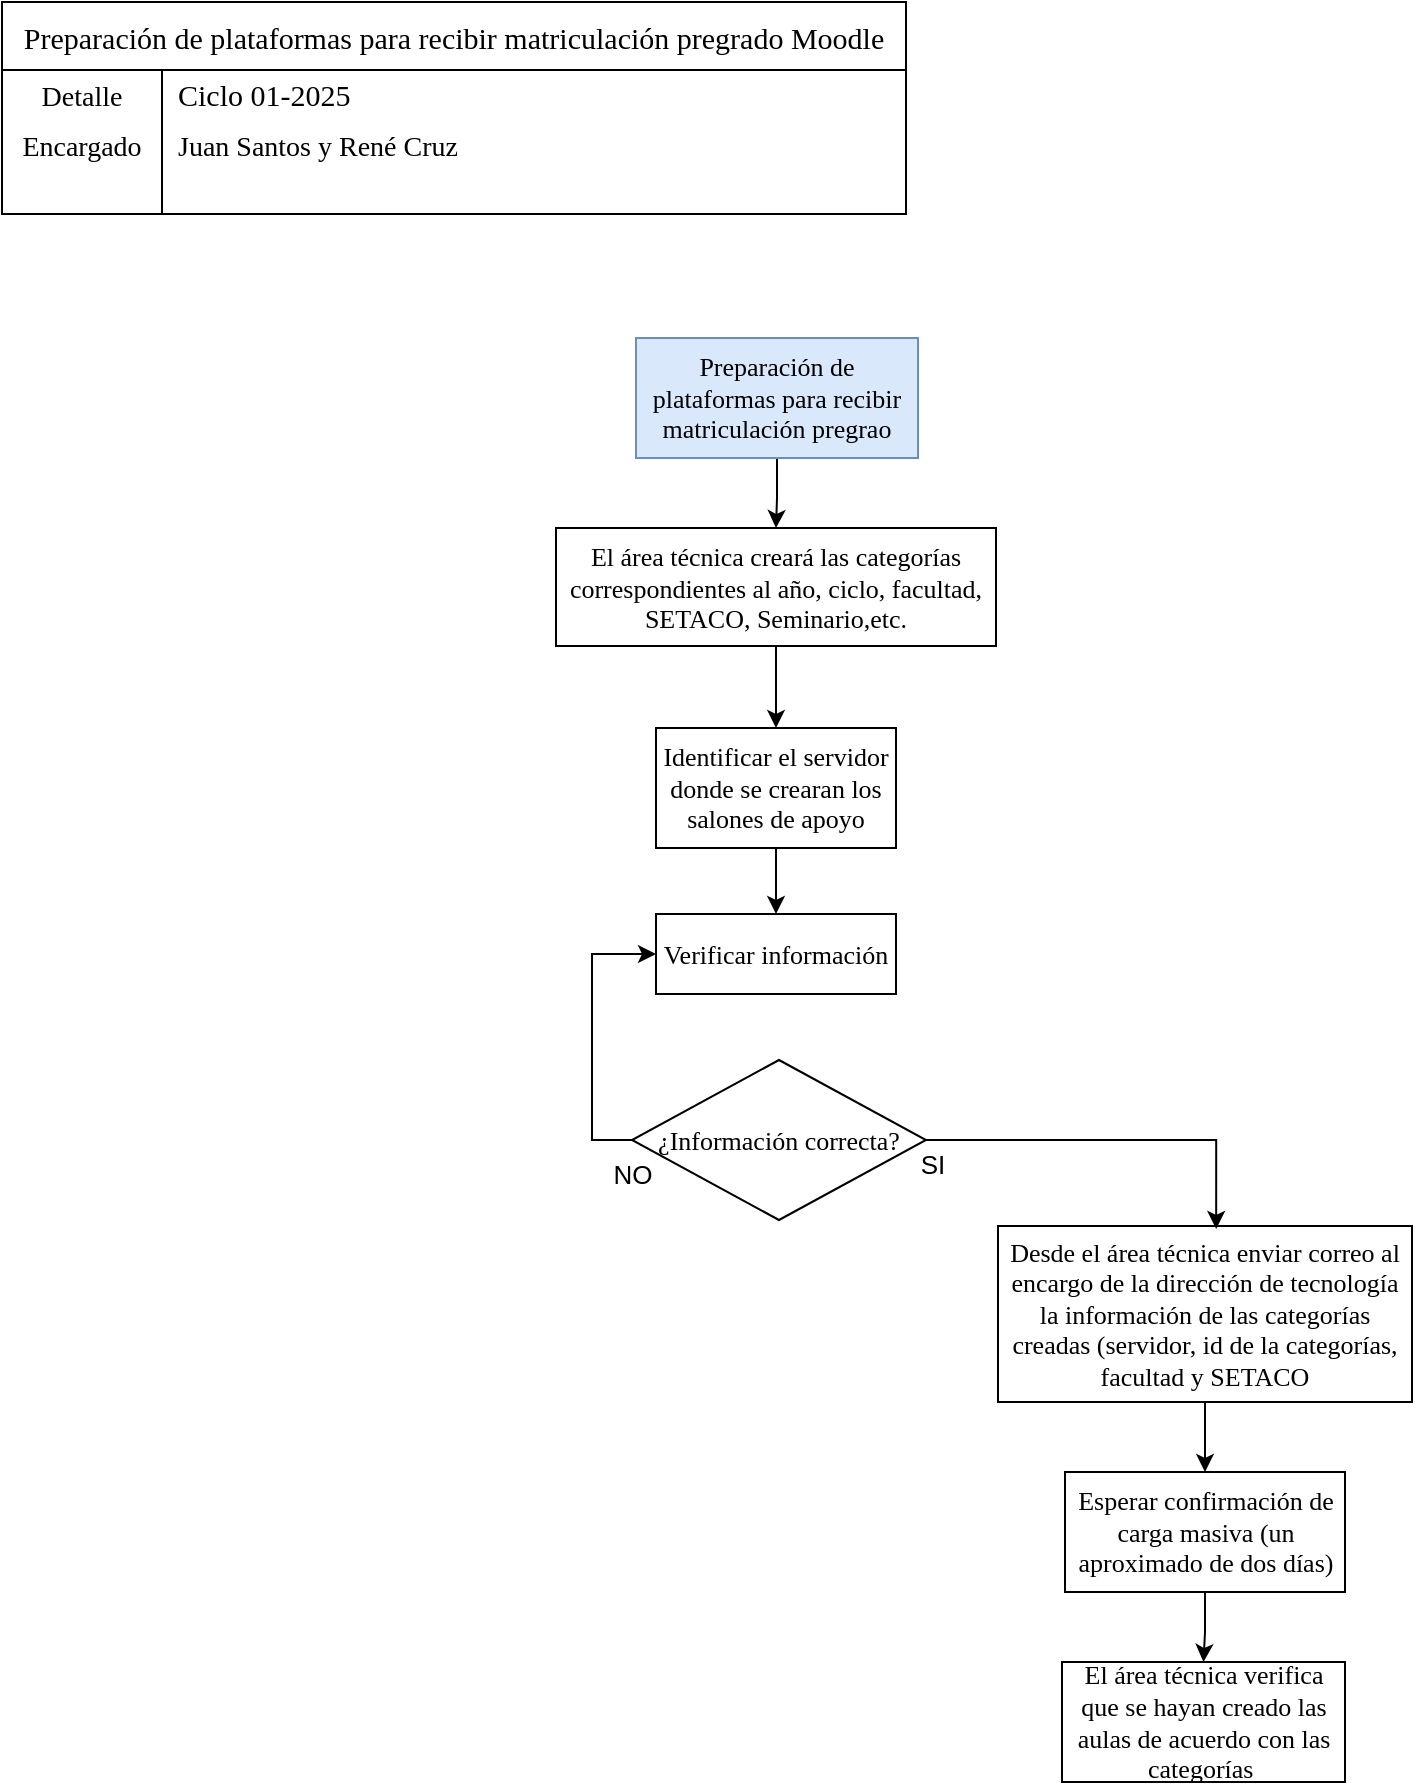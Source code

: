 <mxfile version="28.0.6">
  <diagram name="Página-1" id="biABLKO_Nm0Pghid_PKL">
    <mxGraphModel dx="1188" dy="701" grid="0" gridSize="10" guides="1" tooltips="1" connect="1" arrows="1" fold="1" page="1" pageScale="1" pageWidth="827" pageHeight="1169" math="0" shadow="0">
      <root>
        <mxCell id="0" />
        <mxCell id="1" parent="0" />
        <mxCell id="FRFLhydcmxtfOCwB4zKd-1" value="Preparación de plataformas para recibir matriculación pregrado Moodle" style="shape=table;startSize=34;container=1;collapsible=0;childLayout=tableLayout;fixedRows=1;rowLines=0;fontStyle=0;fontSize=15;fontFamily=Times New Roman;" vertex="1" parent="1">
          <mxGeometry x="26" y="25" width="452" height="106" as="geometry" />
        </mxCell>
        <mxCell id="FRFLhydcmxtfOCwB4zKd-2" value="" style="shape=tableRow;horizontal=0;startSize=0;swimlaneHead=0;swimlaneBody=0;top=0;left=0;bottom=0;right=0;collapsible=0;dropTarget=0;fillColor=none;points=[[0,0.5],[1,0.5]];portConstraint=eastwest;strokeColor=inherit;fontSize=16;fontFamily=Times New Roman;" vertex="1" parent="FRFLhydcmxtfOCwB4zKd-1">
          <mxGeometry y="34" width="452" height="22" as="geometry" />
        </mxCell>
        <mxCell id="FRFLhydcmxtfOCwB4zKd-3" value="&lt;font style=&quot;font-size: 14px;&quot;&gt;Detalle&lt;/font&gt;&lt;div&gt;&lt;br&gt;&lt;/div&gt;" style="shape=partialRectangle;html=1;whiteSpace=wrap;connectable=0;fillColor=none;top=0;left=0;bottom=0;right=0;overflow=hidden;pointerEvents=1;strokeColor=inherit;fontSize=16;fontFamily=Times New Roman;" vertex="1" parent="FRFLhydcmxtfOCwB4zKd-2">
          <mxGeometry width="80" height="22" as="geometry">
            <mxRectangle width="80" height="22" as="alternateBounds" />
          </mxGeometry>
        </mxCell>
        <mxCell id="FRFLhydcmxtfOCwB4zKd-4" value="&lt;font style=&quot;font-size: 15px;&quot;&gt;Ciclo 01-2025&lt;/font&gt;" style="shape=partialRectangle;html=1;whiteSpace=wrap;connectable=0;fillColor=none;top=0;left=0;bottom=0;right=0;align=left;spacingLeft=6;overflow=hidden;strokeColor=inherit;fontSize=16;fontFamily=Times New Roman;" vertex="1" parent="FRFLhydcmxtfOCwB4zKd-2">
          <mxGeometry x="80" width="372" height="22" as="geometry">
            <mxRectangle width="372" height="22" as="alternateBounds" />
          </mxGeometry>
        </mxCell>
        <mxCell id="FRFLhydcmxtfOCwB4zKd-5" value="" style="shape=tableRow;horizontal=0;startSize=0;swimlaneHead=0;swimlaneBody=0;top=0;left=0;bottom=0;right=0;collapsible=0;dropTarget=0;fillColor=none;points=[[0,0.5],[1,0.5]];portConstraint=eastwest;strokeColor=inherit;fontSize=16;fontFamily=Times New Roman;" vertex="1" parent="FRFLhydcmxtfOCwB4zKd-1">
          <mxGeometry y="56" width="452" height="30" as="geometry" />
        </mxCell>
        <mxCell id="FRFLhydcmxtfOCwB4zKd-6" value="&lt;font style=&quot;font-size: 14px;&quot;&gt;Encargado&lt;/font&gt;" style="shape=partialRectangle;html=1;whiteSpace=wrap;connectable=0;fillColor=none;top=0;left=0;bottom=0;right=0;overflow=hidden;strokeColor=inherit;fontSize=16;fontFamily=Times New Roman;" vertex="1" parent="FRFLhydcmxtfOCwB4zKd-5">
          <mxGeometry width="80" height="30" as="geometry">
            <mxRectangle width="80" height="30" as="alternateBounds" />
          </mxGeometry>
        </mxCell>
        <mxCell id="FRFLhydcmxtfOCwB4zKd-7" value="&lt;span style=&quot;font-size: 14px;&quot;&gt;Juan Santos y René Cruz&lt;/span&gt;" style="shape=partialRectangle;html=1;whiteSpace=wrap;connectable=0;fillColor=none;top=0;left=0;bottom=0;right=0;align=left;spacingLeft=6;overflow=hidden;strokeColor=inherit;fontSize=16;fontFamily=Times New Roman;" vertex="1" parent="FRFLhydcmxtfOCwB4zKd-5">
          <mxGeometry x="80" width="372" height="30" as="geometry">
            <mxRectangle width="372" height="30" as="alternateBounds" />
          </mxGeometry>
        </mxCell>
        <mxCell id="FRFLhydcmxtfOCwB4zKd-8" value="" style="shape=tableRow;horizontal=0;startSize=0;swimlaneHead=0;swimlaneBody=0;top=0;left=0;bottom=0;right=0;collapsible=0;dropTarget=0;fillColor=none;points=[[0,0.5],[1,0.5]];portConstraint=eastwest;strokeColor=inherit;fontSize=16;fontFamily=Times New Roman;" vertex="1" parent="FRFLhydcmxtfOCwB4zKd-1">
          <mxGeometry y="86" width="452" height="20" as="geometry" />
        </mxCell>
        <mxCell id="FRFLhydcmxtfOCwB4zKd-9" value="" style="shape=partialRectangle;html=1;whiteSpace=wrap;connectable=0;fillColor=none;top=0;left=0;bottom=0;right=0;overflow=hidden;strokeColor=inherit;fontSize=16;fontFamily=Times New Roman;" vertex="1" parent="FRFLhydcmxtfOCwB4zKd-8">
          <mxGeometry width="80" height="20" as="geometry">
            <mxRectangle width="80" height="20" as="alternateBounds" />
          </mxGeometry>
        </mxCell>
        <mxCell id="FRFLhydcmxtfOCwB4zKd-10" value="" style="shape=partialRectangle;html=1;whiteSpace=wrap;connectable=0;fillColor=none;top=0;left=0;bottom=0;right=0;align=left;spacingLeft=6;overflow=hidden;strokeColor=inherit;fontSize=16;fontFamily=Times New Roman;" vertex="1" parent="FRFLhydcmxtfOCwB4zKd-8">
          <mxGeometry x="80" width="372" height="20" as="geometry">
            <mxRectangle width="372" height="20" as="alternateBounds" />
          </mxGeometry>
        </mxCell>
        <mxCell id="FRFLhydcmxtfOCwB4zKd-13" value="" style="edgeStyle=orthogonalEdgeStyle;rounded=0;orthogonalLoop=1;jettySize=auto;html=1;fontSize=13;" edge="1" parent="1" source="FRFLhydcmxtfOCwB4zKd-11" target="FRFLhydcmxtfOCwB4zKd-12">
          <mxGeometry relative="1" as="geometry" />
        </mxCell>
        <mxCell id="FRFLhydcmxtfOCwB4zKd-11" value="&lt;font&gt;Preparación de plataformas para recibir matriculación pregrao&lt;/font&gt;" style="rounded=0;whiteSpace=wrap;html=1;fontFamily=Times New Roman;fillColor=#dae8fc;strokeColor=#6c8ebf;fontSize=13;" vertex="1" parent="1">
          <mxGeometry x="343" y="193" width="141" height="60" as="geometry" />
        </mxCell>
        <mxCell id="FRFLhydcmxtfOCwB4zKd-15" value="" style="edgeStyle=orthogonalEdgeStyle;rounded=0;orthogonalLoop=1;jettySize=auto;html=1;fontSize=13;" edge="1" parent="1" source="FRFLhydcmxtfOCwB4zKd-12" target="FRFLhydcmxtfOCwB4zKd-14">
          <mxGeometry relative="1" as="geometry" />
        </mxCell>
        <mxCell id="FRFLhydcmxtfOCwB4zKd-12" value="El área técnica creará las categorías correspondientes al año, ciclo, facultad, SETACO, Seminario,etc." style="whiteSpace=wrap;html=1;fontFamily=Times New Roman;rounded=0;fontSize=13;" vertex="1" parent="1">
          <mxGeometry x="303" y="288" width="220" height="59" as="geometry" />
        </mxCell>
        <mxCell id="FRFLhydcmxtfOCwB4zKd-35" value="" style="edgeStyle=orthogonalEdgeStyle;rounded=0;orthogonalLoop=1;jettySize=auto;html=1;fontSize=13;" edge="1" parent="1" source="FRFLhydcmxtfOCwB4zKd-14" target="FRFLhydcmxtfOCwB4zKd-34">
          <mxGeometry relative="1" as="geometry" />
        </mxCell>
        <mxCell id="FRFLhydcmxtfOCwB4zKd-14" value="&lt;font&gt;Identificar el servidor donde se crearan los salones de apoyo&lt;/font&gt;" style="whiteSpace=wrap;html=1;fontFamily=Times New Roman;rounded=0;fontSize=13;" vertex="1" parent="1">
          <mxGeometry x="353" y="388" width="120" height="60" as="geometry" />
        </mxCell>
        <mxCell id="FRFLhydcmxtfOCwB4zKd-19" value="" style="edgeStyle=orthogonalEdgeStyle;rounded=0;orthogonalLoop=1;jettySize=auto;html=1;fontSize=13;" edge="1" parent="1" source="FRFLhydcmxtfOCwB4zKd-16" target="FRFLhydcmxtfOCwB4zKd-18">
          <mxGeometry relative="1" as="geometry" />
        </mxCell>
        <mxCell id="FRFLhydcmxtfOCwB4zKd-16" value="&lt;font&gt;Desde el área técnica enviar correo al encargo de la dirección de tecnología la información de las categorías creadas (servidor, id de la categorías, facultad y SETACO&lt;/font&gt;" style="whiteSpace=wrap;html=1;fontFamily=Times New Roman;rounded=0;fontSize=13;" vertex="1" parent="1">
          <mxGeometry x="524" y="637" width="207" height="88" as="geometry" />
        </mxCell>
        <mxCell id="FRFLhydcmxtfOCwB4zKd-21" value="" style="edgeStyle=orthogonalEdgeStyle;rounded=0;orthogonalLoop=1;jettySize=auto;html=1;fontSize=13;" edge="1" parent="1" source="FRFLhydcmxtfOCwB4zKd-18" target="FRFLhydcmxtfOCwB4zKd-20">
          <mxGeometry relative="1" as="geometry" />
        </mxCell>
        <mxCell id="FRFLhydcmxtfOCwB4zKd-18" value="Esperar confirmación de carga masiva (un aproximado de dos días)" style="whiteSpace=wrap;html=1;fontFamily=Times New Roman;rounded=0;fontSize=13;" vertex="1" parent="1">
          <mxGeometry x="557.5" y="760" width="140" height="60" as="geometry" />
        </mxCell>
        <mxCell id="FRFLhydcmxtfOCwB4zKd-20" value="El área técnica verifica que se hayan creado las aulas de acuerdo con las categorías&amp;nbsp;" style="whiteSpace=wrap;html=1;fontFamily=Times New Roman;rounded=0;fontSize=13;" vertex="1" parent="1">
          <mxGeometry x="556" y="855" width="141.5" height="60" as="geometry" />
        </mxCell>
        <mxCell id="FRFLhydcmxtfOCwB4zKd-36" style="edgeStyle=orthogonalEdgeStyle;rounded=0;orthogonalLoop=1;jettySize=auto;html=1;exitX=0;exitY=0.5;exitDx=0;exitDy=0;entryX=0;entryY=0.5;entryDx=0;entryDy=0;fontSize=13;" edge="1" parent="1" source="FRFLhydcmxtfOCwB4zKd-22" target="FRFLhydcmxtfOCwB4zKd-34">
          <mxGeometry relative="1" as="geometry" />
        </mxCell>
        <mxCell id="FRFLhydcmxtfOCwB4zKd-22" value="¿Información correcta?" style="rhombus;whiteSpace=wrap;html=1;fontFamily=Times New Roman;rounded=0;fontSize=13;" vertex="1" parent="1">
          <mxGeometry x="341" y="554" width="147" height="80" as="geometry" />
        </mxCell>
        <mxCell id="FRFLhydcmxtfOCwB4zKd-26" style="edgeStyle=orthogonalEdgeStyle;rounded=0;orthogonalLoop=1;jettySize=auto;html=1;exitX=1;exitY=0.5;exitDx=0;exitDy=0;entryX=0.527;entryY=0.017;entryDx=0;entryDy=0;entryPerimeter=0;fontSize=13;" edge="1" parent="1" source="FRFLhydcmxtfOCwB4zKd-22" target="FRFLhydcmxtfOCwB4zKd-16">
          <mxGeometry relative="1" as="geometry" />
        </mxCell>
        <mxCell id="FRFLhydcmxtfOCwB4zKd-27" value="SI" style="text;html=1;align=center;verticalAlign=middle;resizable=0;points=[];autosize=1;strokeColor=none;fillColor=none;fontSize=13;" vertex="1" parent="1">
          <mxGeometry x="476" y="592" width="30" height="28" as="geometry" />
        </mxCell>
        <mxCell id="FRFLhydcmxtfOCwB4zKd-34" value="Verificar información" style="whiteSpace=wrap;html=1;fontFamily=Times New Roman;rounded=0;fontSize=13;" vertex="1" parent="1">
          <mxGeometry x="353" y="481" width="120" height="40" as="geometry" />
        </mxCell>
        <mxCell id="FRFLhydcmxtfOCwB4zKd-37" value="NO" style="text;html=1;align=center;verticalAlign=middle;resizable=0;points=[];autosize=1;strokeColor=none;fillColor=none;fontSize=13;" vertex="1" parent="1">
          <mxGeometry x="322" y="597" width="38" height="28" as="geometry" />
        </mxCell>
      </root>
    </mxGraphModel>
  </diagram>
</mxfile>

